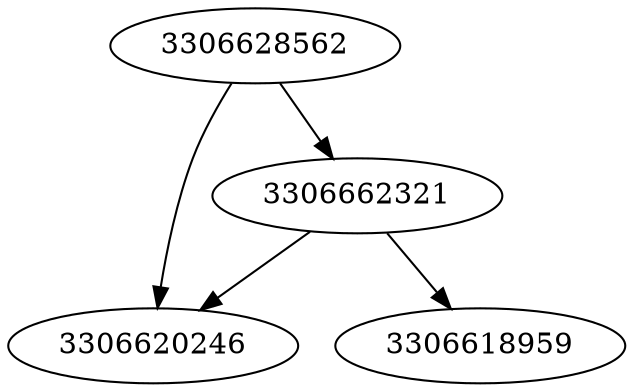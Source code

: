 strict digraph  {
3306662321;
3306628562;
3306620246;
3306618959;
3306662321 -> 3306620246;
3306662321 -> 3306618959;
3306628562 -> 3306620246;
3306628562 -> 3306662321;
}
